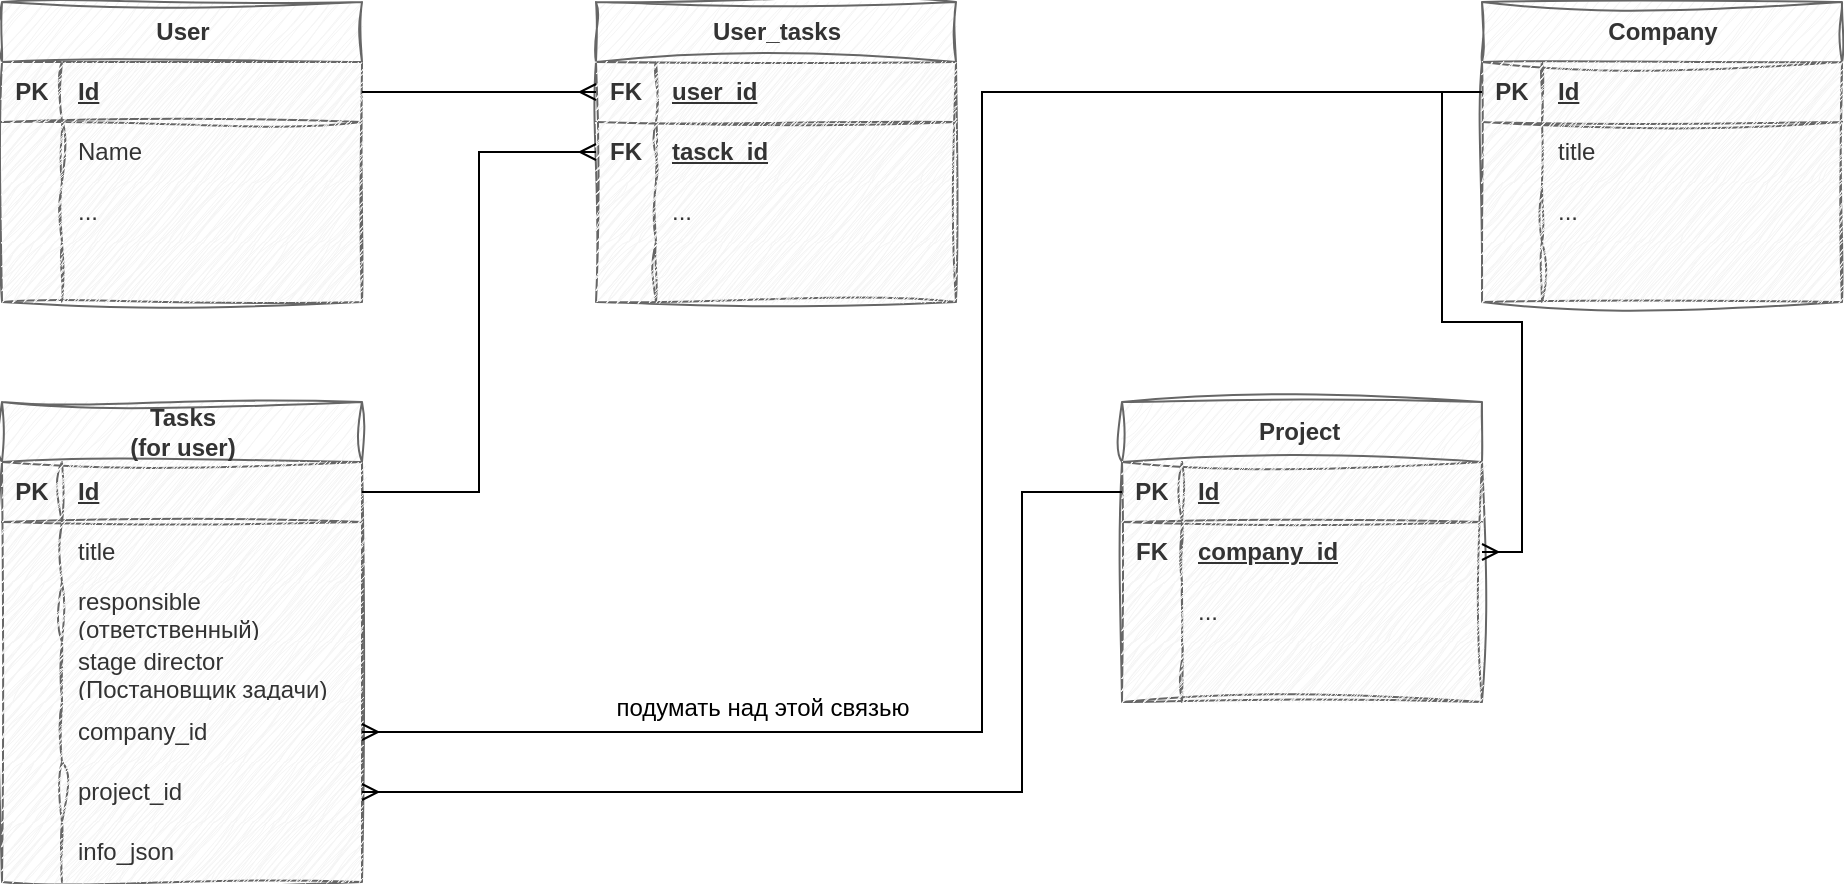 <mxfile version="22.0.4" type="github">
  <diagram name="Страница — 1" id="aY2zGXCki5zvBB4E1I1_">
    <mxGraphModel dx="2227" dy="723" grid="1" gridSize="10" guides="1" tooltips="1" connect="1" arrows="1" fold="1" page="1" pageScale="1" pageWidth="827" pageHeight="1169" math="0" shadow="0">
      <root>
        <mxCell id="0" />
        <mxCell id="1" parent="0" />
        <mxCell id="N_8_Af2XxbxDRLDLSH2c-1" value="User" style="shape=table;startSize=30;container=1;collapsible=1;childLayout=tableLayout;fixedRows=1;rowLines=0;fontStyle=1;align=center;resizeLast=1;html=1;fillColor=#f5f5f5;fontColor=#333333;strokeColor=#666666;sketch=1;curveFitting=1;jiggle=2;" vertex="1" parent="1">
          <mxGeometry x="-800" y="40" width="180" height="150" as="geometry" />
        </mxCell>
        <mxCell id="N_8_Af2XxbxDRLDLSH2c-2" value="" style="shape=tableRow;horizontal=0;startSize=0;swimlaneHead=0;swimlaneBody=0;collapsible=0;dropTarget=0;points=[[0,0.5],[1,0.5]];portConstraint=eastwest;top=0;left=0;right=0;bottom=1;fillColor=#f5f5f5;fontColor=#333333;strokeColor=#666666;sketch=1;curveFitting=1;jiggle=2;" vertex="1" parent="N_8_Af2XxbxDRLDLSH2c-1">
          <mxGeometry y="30" width="180" height="30" as="geometry" />
        </mxCell>
        <mxCell id="N_8_Af2XxbxDRLDLSH2c-3" value="PK" style="shape=partialRectangle;connectable=0;top=0;left=0;bottom=0;right=0;fontStyle=1;overflow=hidden;whiteSpace=wrap;html=1;fillColor=#f5f5f5;fontColor=#333333;strokeColor=#666666;sketch=1;curveFitting=1;jiggle=2;" vertex="1" parent="N_8_Af2XxbxDRLDLSH2c-2">
          <mxGeometry width="30" height="30" as="geometry">
            <mxRectangle width="30" height="30" as="alternateBounds" />
          </mxGeometry>
        </mxCell>
        <mxCell id="N_8_Af2XxbxDRLDLSH2c-4" value="Id" style="shape=partialRectangle;connectable=0;top=0;left=0;bottom=0;right=0;align=left;spacingLeft=6;fontStyle=5;overflow=hidden;whiteSpace=wrap;html=1;fillColor=#f5f5f5;fontColor=#333333;strokeColor=#666666;sketch=1;curveFitting=1;jiggle=2;" vertex="1" parent="N_8_Af2XxbxDRLDLSH2c-2">
          <mxGeometry x="30" width="150" height="30" as="geometry">
            <mxRectangle width="150" height="30" as="alternateBounds" />
          </mxGeometry>
        </mxCell>
        <mxCell id="N_8_Af2XxbxDRLDLSH2c-5" value="" style="shape=tableRow;horizontal=0;startSize=0;swimlaneHead=0;swimlaneBody=0;collapsible=0;dropTarget=0;points=[[0,0.5],[1,0.5]];portConstraint=eastwest;top=0;left=0;right=0;bottom=0;fillColor=#f5f5f5;fontColor=#333333;strokeColor=#666666;sketch=1;curveFitting=1;jiggle=2;" vertex="1" parent="N_8_Af2XxbxDRLDLSH2c-1">
          <mxGeometry y="60" width="180" height="30" as="geometry" />
        </mxCell>
        <mxCell id="N_8_Af2XxbxDRLDLSH2c-6" value="" style="shape=partialRectangle;connectable=0;top=0;left=0;bottom=0;right=0;editable=1;overflow=hidden;whiteSpace=wrap;html=1;fillColor=#f5f5f5;fontColor=#333333;strokeColor=#666666;sketch=1;curveFitting=1;jiggle=2;" vertex="1" parent="N_8_Af2XxbxDRLDLSH2c-5">
          <mxGeometry width="30" height="30" as="geometry">
            <mxRectangle width="30" height="30" as="alternateBounds" />
          </mxGeometry>
        </mxCell>
        <mxCell id="N_8_Af2XxbxDRLDLSH2c-7" value="Name&amp;nbsp;" style="shape=partialRectangle;connectable=0;top=0;left=0;bottom=0;right=0;align=left;spacingLeft=6;overflow=hidden;whiteSpace=wrap;html=1;fillColor=#f5f5f5;fontColor=#333333;strokeColor=#666666;sketch=1;curveFitting=1;jiggle=2;" vertex="1" parent="N_8_Af2XxbxDRLDLSH2c-5">
          <mxGeometry x="30" width="150" height="30" as="geometry">
            <mxRectangle width="150" height="30" as="alternateBounds" />
          </mxGeometry>
        </mxCell>
        <mxCell id="N_8_Af2XxbxDRLDLSH2c-8" value="" style="shape=tableRow;horizontal=0;startSize=0;swimlaneHead=0;swimlaneBody=0;collapsible=0;dropTarget=0;points=[[0,0.5],[1,0.5]];portConstraint=eastwest;top=0;left=0;right=0;bottom=0;fillColor=#f5f5f5;fontColor=#333333;strokeColor=#666666;sketch=1;curveFitting=1;jiggle=2;" vertex="1" parent="N_8_Af2XxbxDRLDLSH2c-1">
          <mxGeometry y="90" width="180" height="30" as="geometry" />
        </mxCell>
        <mxCell id="N_8_Af2XxbxDRLDLSH2c-9" value="" style="shape=partialRectangle;connectable=0;top=0;left=0;bottom=0;right=0;editable=1;overflow=hidden;whiteSpace=wrap;html=1;fillColor=#f5f5f5;fontColor=#333333;strokeColor=#666666;sketch=1;curveFitting=1;jiggle=2;" vertex="1" parent="N_8_Af2XxbxDRLDLSH2c-8">
          <mxGeometry width="30" height="30" as="geometry">
            <mxRectangle width="30" height="30" as="alternateBounds" />
          </mxGeometry>
        </mxCell>
        <mxCell id="N_8_Af2XxbxDRLDLSH2c-10" value="..." style="shape=partialRectangle;connectable=0;top=0;left=0;bottom=0;right=0;align=left;spacingLeft=6;overflow=hidden;whiteSpace=wrap;html=1;fillColor=#f5f5f5;fontColor=#333333;strokeColor=#666666;sketch=1;curveFitting=1;jiggle=2;" vertex="1" parent="N_8_Af2XxbxDRLDLSH2c-8">
          <mxGeometry x="30" width="150" height="30" as="geometry">
            <mxRectangle width="150" height="30" as="alternateBounds" />
          </mxGeometry>
        </mxCell>
        <mxCell id="N_8_Af2XxbxDRLDLSH2c-11" value="" style="shape=tableRow;horizontal=0;startSize=0;swimlaneHead=0;swimlaneBody=0;collapsible=0;dropTarget=0;points=[[0,0.5],[1,0.5]];portConstraint=eastwest;top=0;left=0;right=0;bottom=0;fillColor=#f5f5f5;fontColor=#333333;strokeColor=#666666;sketch=1;curveFitting=1;jiggle=2;" vertex="1" parent="N_8_Af2XxbxDRLDLSH2c-1">
          <mxGeometry y="120" width="180" height="30" as="geometry" />
        </mxCell>
        <mxCell id="N_8_Af2XxbxDRLDLSH2c-12" value="" style="shape=partialRectangle;connectable=0;top=0;left=0;bottom=0;right=0;editable=1;overflow=hidden;whiteSpace=wrap;html=1;fillColor=#f5f5f5;fontColor=#333333;strokeColor=#666666;sketch=1;curveFitting=1;jiggle=2;" vertex="1" parent="N_8_Af2XxbxDRLDLSH2c-11">
          <mxGeometry width="30" height="30" as="geometry">
            <mxRectangle width="30" height="30" as="alternateBounds" />
          </mxGeometry>
        </mxCell>
        <mxCell id="N_8_Af2XxbxDRLDLSH2c-13" value="" style="shape=partialRectangle;connectable=0;top=0;left=0;bottom=0;right=0;align=left;spacingLeft=6;overflow=hidden;whiteSpace=wrap;html=1;fillColor=#f5f5f5;fontColor=#333333;strokeColor=#666666;sketch=1;curveFitting=1;jiggle=2;" vertex="1" parent="N_8_Af2XxbxDRLDLSH2c-11">
          <mxGeometry x="30" width="150" height="30" as="geometry">
            <mxRectangle width="150" height="30" as="alternateBounds" />
          </mxGeometry>
        </mxCell>
        <mxCell id="N_8_Af2XxbxDRLDLSH2c-14" value="Company" style="shape=table;startSize=30;container=1;collapsible=1;childLayout=tableLayout;fixedRows=1;rowLines=0;fontStyle=1;align=center;resizeLast=1;html=1;fillColor=#f5f5f5;fontColor=#333333;strokeColor=#666666;sketch=1;curveFitting=1;jiggle=2;" vertex="1" parent="1">
          <mxGeometry x="-60" y="40" width="180" height="150" as="geometry" />
        </mxCell>
        <mxCell id="N_8_Af2XxbxDRLDLSH2c-15" value="" style="shape=tableRow;horizontal=0;startSize=0;swimlaneHead=0;swimlaneBody=0;collapsible=0;dropTarget=0;points=[[0,0.5],[1,0.5]];portConstraint=eastwest;top=0;left=0;right=0;bottom=1;fillColor=#f5f5f5;fontColor=#333333;strokeColor=#666666;sketch=1;curveFitting=1;jiggle=2;" vertex="1" parent="N_8_Af2XxbxDRLDLSH2c-14">
          <mxGeometry y="30" width="180" height="30" as="geometry" />
        </mxCell>
        <mxCell id="N_8_Af2XxbxDRLDLSH2c-16" value="PK" style="shape=partialRectangle;connectable=0;top=0;left=0;bottom=0;right=0;fontStyle=1;overflow=hidden;whiteSpace=wrap;html=1;fillColor=#f5f5f5;fontColor=#333333;strokeColor=#666666;sketch=1;curveFitting=1;jiggle=2;" vertex="1" parent="N_8_Af2XxbxDRLDLSH2c-15">
          <mxGeometry width="30" height="30" as="geometry">
            <mxRectangle width="30" height="30" as="alternateBounds" />
          </mxGeometry>
        </mxCell>
        <mxCell id="N_8_Af2XxbxDRLDLSH2c-17" value="Id" style="shape=partialRectangle;connectable=0;top=0;left=0;bottom=0;right=0;align=left;spacingLeft=6;fontStyle=5;overflow=hidden;whiteSpace=wrap;html=1;fillColor=#f5f5f5;fontColor=#333333;strokeColor=#666666;sketch=1;curveFitting=1;jiggle=2;" vertex="1" parent="N_8_Af2XxbxDRLDLSH2c-15">
          <mxGeometry x="30" width="150" height="30" as="geometry">
            <mxRectangle width="150" height="30" as="alternateBounds" />
          </mxGeometry>
        </mxCell>
        <mxCell id="N_8_Af2XxbxDRLDLSH2c-18" value="" style="shape=tableRow;horizontal=0;startSize=0;swimlaneHead=0;swimlaneBody=0;collapsible=0;dropTarget=0;points=[[0,0.5],[1,0.5]];portConstraint=eastwest;top=0;left=0;right=0;bottom=0;fillColor=#f5f5f5;fontColor=#333333;strokeColor=#666666;sketch=1;curveFitting=1;jiggle=2;" vertex="1" parent="N_8_Af2XxbxDRLDLSH2c-14">
          <mxGeometry y="60" width="180" height="30" as="geometry" />
        </mxCell>
        <mxCell id="N_8_Af2XxbxDRLDLSH2c-19" value="" style="shape=partialRectangle;connectable=0;top=0;left=0;bottom=0;right=0;editable=1;overflow=hidden;whiteSpace=wrap;html=1;fillColor=#f5f5f5;fontColor=#333333;strokeColor=#666666;sketch=1;curveFitting=1;jiggle=2;" vertex="1" parent="N_8_Af2XxbxDRLDLSH2c-18">
          <mxGeometry width="30" height="30" as="geometry">
            <mxRectangle width="30" height="30" as="alternateBounds" />
          </mxGeometry>
        </mxCell>
        <mxCell id="N_8_Af2XxbxDRLDLSH2c-20" value="title" style="shape=partialRectangle;connectable=0;top=0;left=0;bottom=0;right=0;align=left;spacingLeft=6;overflow=hidden;whiteSpace=wrap;html=1;fillColor=#f5f5f5;fontColor=#333333;strokeColor=#666666;sketch=1;curveFitting=1;jiggle=2;" vertex="1" parent="N_8_Af2XxbxDRLDLSH2c-18">
          <mxGeometry x="30" width="150" height="30" as="geometry">
            <mxRectangle width="150" height="30" as="alternateBounds" />
          </mxGeometry>
        </mxCell>
        <mxCell id="N_8_Af2XxbxDRLDLSH2c-21" value="" style="shape=tableRow;horizontal=0;startSize=0;swimlaneHead=0;swimlaneBody=0;collapsible=0;dropTarget=0;points=[[0,0.5],[1,0.5]];portConstraint=eastwest;top=0;left=0;right=0;bottom=0;fillColor=#f5f5f5;fontColor=#333333;strokeColor=#666666;sketch=1;curveFitting=1;jiggle=2;" vertex="1" parent="N_8_Af2XxbxDRLDLSH2c-14">
          <mxGeometry y="90" width="180" height="30" as="geometry" />
        </mxCell>
        <mxCell id="N_8_Af2XxbxDRLDLSH2c-22" value="" style="shape=partialRectangle;connectable=0;top=0;left=0;bottom=0;right=0;editable=1;overflow=hidden;whiteSpace=wrap;html=1;fillColor=#f5f5f5;fontColor=#333333;strokeColor=#666666;sketch=1;curveFitting=1;jiggle=2;" vertex="1" parent="N_8_Af2XxbxDRLDLSH2c-21">
          <mxGeometry width="30" height="30" as="geometry">
            <mxRectangle width="30" height="30" as="alternateBounds" />
          </mxGeometry>
        </mxCell>
        <mxCell id="N_8_Af2XxbxDRLDLSH2c-23" value="..." style="shape=partialRectangle;connectable=0;top=0;left=0;bottom=0;right=0;align=left;spacingLeft=6;overflow=hidden;whiteSpace=wrap;html=1;fillColor=#f5f5f5;fontColor=#333333;strokeColor=#666666;sketch=1;curveFitting=1;jiggle=2;" vertex="1" parent="N_8_Af2XxbxDRLDLSH2c-21">
          <mxGeometry x="30" width="150" height="30" as="geometry">
            <mxRectangle width="150" height="30" as="alternateBounds" />
          </mxGeometry>
        </mxCell>
        <mxCell id="N_8_Af2XxbxDRLDLSH2c-24" value="" style="shape=tableRow;horizontal=0;startSize=0;swimlaneHead=0;swimlaneBody=0;collapsible=0;dropTarget=0;points=[[0,0.5],[1,0.5]];portConstraint=eastwest;top=0;left=0;right=0;bottom=0;fillColor=#f5f5f5;fontColor=#333333;strokeColor=#666666;sketch=1;curveFitting=1;jiggle=2;" vertex="1" parent="N_8_Af2XxbxDRLDLSH2c-14">
          <mxGeometry y="120" width="180" height="30" as="geometry" />
        </mxCell>
        <mxCell id="N_8_Af2XxbxDRLDLSH2c-25" value="" style="shape=partialRectangle;connectable=0;top=0;left=0;bottom=0;right=0;editable=1;overflow=hidden;whiteSpace=wrap;html=1;fillColor=#f5f5f5;fontColor=#333333;strokeColor=#666666;sketch=1;curveFitting=1;jiggle=2;" vertex="1" parent="N_8_Af2XxbxDRLDLSH2c-24">
          <mxGeometry width="30" height="30" as="geometry">
            <mxRectangle width="30" height="30" as="alternateBounds" />
          </mxGeometry>
        </mxCell>
        <mxCell id="N_8_Af2XxbxDRLDLSH2c-26" value="" style="shape=partialRectangle;connectable=0;top=0;left=0;bottom=0;right=0;align=left;spacingLeft=6;overflow=hidden;whiteSpace=wrap;html=1;fillColor=#f5f5f5;fontColor=#333333;strokeColor=#666666;sketch=1;curveFitting=1;jiggle=2;" vertex="1" parent="N_8_Af2XxbxDRLDLSH2c-24">
          <mxGeometry x="30" width="150" height="30" as="geometry">
            <mxRectangle width="150" height="30" as="alternateBounds" />
          </mxGeometry>
        </mxCell>
        <mxCell id="N_8_Af2XxbxDRLDLSH2c-50" value="Tasks&lt;br&gt;(for user)" style="shape=table;startSize=30;container=1;collapsible=1;childLayout=tableLayout;fixedRows=1;rowLines=0;fontStyle=1;align=center;resizeLast=1;html=1;fillColor=#f5f5f5;fontColor=#333333;strokeColor=#666666;sketch=1;curveFitting=1;jiggle=2;" vertex="1" parent="1">
          <mxGeometry x="-800" y="240" width="180" height="240" as="geometry" />
        </mxCell>
        <mxCell id="N_8_Af2XxbxDRLDLSH2c-51" value="" style="shape=tableRow;horizontal=0;startSize=0;swimlaneHead=0;swimlaneBody=0;collapsible=0;dropTarget=0;points=[[0,0.5],[1,0.5]];portConstraint=eastwest;top=0;left=0;right=0;bottom=1;fillColor=#f5f5f5;fontColor=#333333;strokeColor=#666666;sketch=1;curveFitting=1;jiggle=2;" vertex="1" parent="N_8_Af2XxbxDRLDLSH2c-50">
          <mxGeometry y="30" width="180" height="30" as="geometry" />
        </mxCell>
        <mxCell id="N_8_Af2XxbxDRLDLSH2c-52" value="PK" style="shape=partialRectangle;connectable=0;top=0;left=0;bottom=0;right=0;fontStyle=1;overflow=hidden;whiteSpace=wrap;html=1;fillColor=#f5f5f5;fontColor=#333333;strokeColor=#666666;sketch=1;curveFitting=1;jiggle=2;" vertex="1" parent="N_8_Af2XxbxDRLDLSH2c-51">
          <mxGeometry width="30" height="30" as="geometry">
            <mxRectangle width="30" height="30" as="alternateBounds" />
          </mxGeometry>
        </mxCell>
        <mxCell id="N_8_Af2XxbxDRLDLSH2c-53" value="Id" style="shape=partialRectangle;connectable=0;top=0;left=0;bottom=0;right=0;align=left;spacingLeft=6;fontStyle=5;overflow=hidden;whiteSpace=wrap;html=1;fillColor=#f5f5f5;fontColor=#333333;strokeColor=#666666;sketch=1;curveFitting=1;jiggle=2;" vertex="1" parent="N_8_Af2XxbxDRLDLSH2c-51">
          <mxGeometry x="30" width="150" height="30" as="geometry">
            <mxRectangle width="150" height="30" as="alternateBounds" />
          </mxGeometry>
        </mxCell>
        <mxCell id="N_8_Af2XxbxDRLDLSH2c-54" value="" style="shape=tableRow;horizontal=0;startSize=0;swimlaneHead=0;swimlaneBody=0;collapsible=0;dropTarget=0;points=[[0,0.5],[1,0.5]];portConstraint=eastwest;top=0;left=0;right=0;bottom=0;fillColor=#f5f5f5;fontColor=#333333;strokeColor=#666666;sketch=1;curveFitting=1;jiggle=2;" vertex="1" parent="N_8_Af2XxbxDRLDLSH2c-50">
          <mxGeometry y="60" width="180" height="30" as="geometry" />
        </mxCell>
        <mxCell id="N_8_Af2XxbxDRLDLSH2c-55" value="" style="shape=partialRectangle;connectable=0;top=0;left=0;bottom=0;right=0;editable=1;overflow=hidden;whiteSpace=wrap;html=1;fillColor=#f5f5f5;fontColor=#333333;strokeColor=#666666;sketch=1;curveFitting=1;jiggle=2;" vertex="1" parent="N_8_Af2XxbxDRLDLSH2c-54">
          <mxGeometry width="30" height="30" as="geometry">
            <mxRectangle width="30" height="30" as="alternateBounds" />
          </mxGeometry>
        </mxCell>
        <mxCell id="N_8_Af2XxbxDRLDLSH2c-56" value="title" style="shape=partialRectangle;connectable=0;top=0;left=0;bottom=0;right=0;align=left;spacingLeft=6;overflow=hidden;whiteSpace=wrap;html=1;fillColor=#f5f5f5;fontColor=#333333;strokeColor=#666666;sketch=1;curveFitting=1;jiggle=2;" vertex="1" parent="N_8_Af2XxbxDRLDLSH2c-54">
          <mxGeometry x="30" width="150" height="30" as="geometry">
            <mxRectangle width="150" height="30" as="alternateBounds" />
          </mxGeometry>
        </mxCell>
        <mxCell id="N_8_Af2XxbxDRLDLSH2c-57" value="" style="shape=tableRow;horizontal=0;startSize=0;swimlaneHead=0;swimlaneBody=0;collapsible=0;dropTarget=0;points=[[0,0.5],[1,0.5]];portConstraint=eastwest;top=0;left=0;right=0;bottom=0;fillColor=#f5f5f5;fontColor=#333333;strokeColor=#666666;sketch=1;curveFitting=1;jiggle=2;" vertex="1" parent="N_8_Af2XxbxDRLDLSH2c-50">
          <mxGeometry y="90" width="180" height="30" as="geometry" />
        </mxCell>
        <mxCell id="N_8_Af2XxbxDRLDLSH2c-58" value="" style="shape=partialRectangle;connectable=0;top=0;left=0;bottom=0;right=0;editable=1;overflow=hidden;whiteSpace=wrap;html=1;fillColor=#f5f5f5;fontColor=#333333;strokeColor=#666666;sketch=1;curveFitting=1;jiggle=2;" vertex="1" parent="N_8_Af2XxbxDRLDLSH2c-57">
          <mxGeometry width="30" height="30" as="geometry">
            <mxRectangle width="30" height="30" as="alternateBounds" />
          </mxGeometry>
        </mxCell>
        <mxCell id="N_8_Af2XxbxDRLDLSH2c-59" value="responsible (ответственный)" style="shape=partialRectangle;connectable=0;top=0;left=0;bottom=0;right=0;align=left;spacingLeft=6;overflow=hidden;whiteSpace=wrap;html=1;fillColor=#f5f5f5;fontColor=#333333;strokeColor=#666666;sketch=1;curveFitting=1;jiggle=2;" vertex="1" parent="N_8_Af2XxbxDRLDLSH2c-57">
          <mxGeometry x="30" width="150" height="30" as="geometry">
            <mxRectangle width="150" height="30" as="alternateBounds" />
          </mxGeometry>
        </mxCell>
        <mxCell id="N_8_Af2XxbxDRLDLSH2c-60" value="" style="shape=tableRow;horizontal=0;startSize=0;swimlaneHead=0;swimlaneBody=0;collapsible=0;dropTarget=0;points=[[0,0.5],[1,0.5]];portConstraint=eastwest;top=0;left=0;right=0;bottom=0;fillColor=#f5f5f5;fontColor=#333333;strokeColor=#666666;sketch=1;curveFitting=1;jiggle=2;" vertex="1" parent="N_8_Af2XxbxDRLDLSH2c-50">
          <mxGeometry y="120" width="180" height="30" as="geometry" />
        </mxCell>
        <mxCell id="N_8_Af2XxbxDRLDLSH2c-61" value="" style="shape=partialRectangle;connectable=0;top=0;left=0;bottom=0;right=0;editable=1;overflow=hidden;whiteSpace=wrap;html=1;fillColor=#f5f5f5;fontColor=#333333;strokeColor=#666666;sketch=1;curveFitting=1;jiggle=2;" vertex="1" parent="N_8_Af2XxbxDRLDLSH2c-60">
          <mxGeometry width="30" height="30" as="geometry">
            <mxRectangle width="30" height="30" as="alternateBounds" />
          </mxGeometry>
        </mxCell>
        <mxCell id="N_8_Af2XxbxDRLDLSH2c-62" value="stage director (Постановщик задачи)" style="shape=partialRectangle;connectable=0;top=0;left=0;bottom=0;right=0;align=left;spacingLeft=6;overflow=hidden;whiteSpace=wrap;html=1;fillColor=#f5f5f5;fontColor=#333333;strokeColor=#666666;sketch=1;curveFitting=1;jiggle=2;" vertex="1" parent="N_8_Af2XxbxDRLDLSH2c-60">
          <mxGeometry x="30" width="150" height="30" as="geometry">
            <mxRectangle width="150" height="30" as="alternateBounds" />
          </mxGeometry>
        </mxCell>
        <mxCell id="N_8_Af2XxbxDRLDLSH2c-89" value="" style="shape=tableRow;horizontal=0;startSize=0;swimlaneHead=0;swimlaneBody=0;collapsible=0;dropTarget=0;points=[[0,0.5],[1,0.5]];portConstraint=eastwest;top=0;left=0;right=0;bottom=0;fillColor=#f5f5f5;fontColor=#333333;strokeColor=#666666;sketch=1;curveFitting=1;jiggle=2;" vertex="1" parent="N_8_Af2XxbxDRLDLSH2c-50">
          <mxGeometry y="150" width="180" height="30" as="geometry" />
        </mxCell>
        <mxCell id="N_8_Af2XxbxDRLDLSH2c-90" value="" style="shape=partialRectangle;connectable=0;top=0;left=0;bottom=0;right=0;editable=1;overflow=hidden;whiteSpace=wrap;html=1;fillColor=#f5f5f5;fontColor=#333333;strokeColor=#666666;sketch=1;curveFitting=1;jiggle=2;" vertex="1" parent="N_8_Af2XxbxDRLDLSH2c-89">
          <mxGeometry width="30" height="30" as="geometry">
            <mxRectangle width="30" height="30" as="alternateBounds" />
          </mxGeometry>
        </mxCell>
        <mxCell id="N_8_Af2XxbxDRLDLSH2c-91" value="company_id" style="shape=partialRectangle;connectable=0;top=0;left=0;bottom=0;right=0;align=left;spacingLeft=6;overflow=hidden;whiteSpace=wrap;html=1;fillColor=#f5f5f5;fontColor=#333333;strokeColor=#666666;sketch=1;curveFitting=1;jiggle=2;" vertex="1" parent="N_8_Af2XxbxDRLDLSH2c-89">
          <mxGeometry x="30" width="150" height="30" as="geometry">
            <mxRectangle width="150" height="30" as="alternateBounds" />
          </mxGeometry>
        </mxCell>
        <mxCell id="N_8_Af2XxbxDRLDLSH2c-92" value="" style="shape=tableRow;horizontal=0;startSize=0;swimlaneHead=0;swimlaneBody=0;collapsible=0;dropTarget=0;points=[[0,0.5],[1,0.5]];portConstraint=eastwest;top=0;left=0;right=0;bottom=0;fillColor=#f5f5f5;fontColor=#333333;strokeColor=#666666;sketch=1;curveFitting=1;jiggle=2;" vertex="1" parent="N_8_Af2XxbxDRLDLSH2c-50">
          <mxGeometry y="180" width="180" height="30" as="geometry" />
        </mxCell>
        <mxCell id="N_8_Af2XxbxDRLDLSH2c-93" value="" style="shape=partialRectangle;connectable=0;top=0;left=0;bottom=0;right=0;editable=1;overflow=hidden;whiteSpace=wrap;html=1;fillColor=#f5f5f5;fontColor=#333333;strokeColor=#666666;sketch=1;curveFitting=1;jiggle=2;" vertex="1" parent="N_8_Af2XxbxDRLDLSH2c-92">
          <mxGeometry width="30" height="30" as="geometry">
            <mxRectangle width="30" height="30" as="alternateBounds" />
          </mxGeometry>
        </mxCell>
        <mxCell id="N_8_Af2XxbxDRLDLSH2c-94" value="project_id" style="shape=partialRectangle;connectable=0;top=0;left=0;bottom=0;right=0;align=left;spacingLeft=6;overflow=hidden;whiteSpace=wrap;html=1;fillColor=#f5f5f5;fontColor=#333333;strokeColor=#666666;sketch=1;curveFitting=1;jiggle=2;" vertex="1" parent="N_8_Af2XxbxDRLDLSH2c-92">
          <mxGeometry x="30" width="150" height="30" as="geometry">
            <mxRectangle width="150" height="30" as="alternateBounds" />
          </mxGeometry>
        </mxCell>
        <mxCell id="N_8_Af2XxbxDRLDLSH2c-95" value="" style="shape=tableRow;horizontal=0;startSize=0;swimlaneHead=0;swimlaneBody=0;collapsible=0;dropTarget=0;points=[[0,0.5],[1,0.5]];portConstraint=eastwest;top=0;left=0;right=0;bottom=0;fillColor=#f5f5f5;fontColor=#333333;strokeColor=#666666;sketch=1;curveFitting=1;jiggle=2;" vertex="1" parent="N_8_Af2XxbxDRLDLSH2c-50">
          <mxGeometry y="210" width="180" height="30" as="geometry" />
        </mxCell>
        <mxCell id="N_8_Af2XxbxDRLDLSH2c-96" value="" style="shape=partialRectangle;connectable=0;top=0;left=0;bottom=0;right=0;editable=1;overflow=hidden;whiteSpace=wrap;html=1;fillColor=#f5f5f5;fontColor=#333333;strokeColor=#666666;sketch=1;curveFitting=1;jiggle=2;" vertex="1" parent="N_8_Af2XxbxDRLDLSH2c-95">
          <mxGeometry width="30" height="30" as="geometry">
            <mxRectangle width="30" height="30" as="alternateBounds" />
          </mxGeometry>
        </mxCell>
        <mxCell id="N_8_Af2XxbxDRLDLSH2c-97" value="info_json" style="shape=partialRectangle;connectable=0;top=0;left=0;bottom=0;right=0;align=left;spacingLeft=6;overflow=hidden;whiteSpace=wrap;html=1;fillColor=#f5f5f5;fontColor=#333333;strokeColor=#666666;sketch=1;curveFitting=1;jiggle=2;" vertex="1" parent="N_8_Af2XxbxDRLDLSH2c-95">
          <mxGeometry x="30" width="150" height="30" as="geometry">
            <mxRectangle width="150" height="30" as="alternateBounds" />
          </mxGeometry>
        </mxCell>
        <mxCell id="N_8_Af2XxbxDRLDLSH2c-111" value="User_tasks" style="shape=table;startSize=30;container=1;collapsible=1;childLayout=tableLayout;fixedRows=1;rowLines=0;fontStyle=1;align=center;resizeLast=1;html=1;fillColor=#f5f5f5;fontColor=#333333;strokeColor=#666666;sketch=1;curveFitting=1;jiggle=2;" vertex="1" parent="1">
          <mxGeometry x="-503" y="40" width="180" height="150" as="geometry" />
        </mxCell>
        <mxCell id="N_8_Af2XxbxDRLDLSH2c-112" value="" style="shape=tableRow;horizontal=0;startSize=0;swimlaneHead=0;swimlaneBody=0;collapsible=0;dropTarget=0;points=[[0,0.5],[1,0.5]];portConstraint=eastwest;top=0;left=0;right=0;bottom=1;fillColor=#f5f5f5;fontColor=#333333;strokeColor=#666666;sketch=1;curveFitting=1;jiggle=2;" vertex="1" parent="N_8_Af2XxbxDRLDLSH2c-111">
          <mxGeometry y="30" width="180" height="30" as="geometry" />
        </mxCell>
        <mxCell id="N_8_Af2XxbxDRLDLSH2c-113" value="FK" style="shape=partialRectangle;connectable=0;top=0;left=0;bottom=0;right=0;fontStyle=1;overflow=hidden;whiteSpace=wrap;html=1;fillColor=#f5f5f5;fontColor=#333333;strokeColor=#666666;sketch=1;curveFitting=1;jiggle=2;" vertex="1" parent="N_8_Af2XxbxDRLDLSH2c-112">
          <mxGeometry width="30" height="30" as="geometry">
            <mxRectangle width="30" height="30" as="alternateBounds" />
          </mxGeometry>
        </mxCell>
        <mxCell id="N_8_Af2XxbxDRLDLSH2c-114" value="user_id" style="shape=partialRectangle;connectable=0;top=0;left=0;bottom=0;right=0;align=left;spacingLeft=6;fontStyle=5;overflow=hidden;whiteSpace=wrap;html=1;fillColor=#f5f5f5;fontColor=#333333;strokeColor=#666666;sketch=1;curveFitting=1;jiggle=2;" vertex="1" parent="N_8_Af2XxbxDRLDLSH2c-112">
          <mxGeometry x="30" width="150" height="30" as="geometry">
            <mxRectangle width="150" height="30" as="alternateBounds" />
          </mxGeometry>
        </mxCell>
        <mxCell id="N_8_Af2XxbxDRLDLSH2c-115" value="" style="shape=tableRow;horizontal=0;startSize=0;swimlaneHead=0;swimlaneBody=0;collapsible=0;dropTarget=0;points=[[0,0.5],[1,0.5]];portConstraint=eastwest;top=0;left=0;right=0;bottom=0;fillColor=#f5f5f5;fontColor=#333333;strokeColor=#666666;sketch=1;curveFitting=1;jiggle=2;" vertex="1" parent="N_8_Af2XxbxDRLDLSH2c-111">
          <mxGeometry y="60" width="180" height="30" as="geometry" />
        </mxCell>
        <mxCell id="N_8_Af2XxbxDRLDLSH2c-116" value="&lt;b&gt;FK&lt;/b&gt;" style="shape=partialRectangle;connectable=0;top=0;left=0;bottom=0;right=0;editable=1;overflow=hidden;whiteSpace=wrap;html=1;fillColor=#f5f5f5;fontColor=#333333;strokeColor=#666666;sketch=1;curveFitting=1;jiggle=2;" vertex="1" parent="N_8_Af2XxbxDRLDLSH2c-115">
          <mxGeometry width="30" height="30" as="geometry">
            <mxRectangle width="30" height="30" as="alternateBounds" />
          </mxGeometry>
        </mxCell>
        <mxCell id="N_8_Af2XxbxDRLDLSH2c-117" value="&lt;b&gt;&lt;u&gt;tasck_id&lt;/u&gt;&lt;/b&gt;" style="shape=partialRectangle;connectable=0;top=0;left=0;bottom=0;right=0;align=left;spacingLeft=6;overflow=hidden;whiteSpace=wrap;html=1;fillColor=#f5f5f5;fontColor=#333333;strokeColor=#666666;sketch=1;curveFitting=1;jiggle=2;" vertex="1" parent="N_8_Af2XxbxDRLDLSH2c-115">
          <mxGeometry x="30" width="150" height="30" as="geometry">
            <mxRectangle width="150" height="30" as="alternateBounds" />
          </mxGeometry>
        </mxCell>
        <mxCell id="N_8_Af2XxbxDRLDLSH2c-118" value="" style="shape=tableRow;horizontal=0;startSize=0;swimlaneHead=0;swimlaneBody=0;collapsible=0;dropTarget=0;points=[[0,0.5],[1,0.5]];portConstraint=eastwest;top=0;left=0;right=0;bottom=0;fillColor=#f5f5f5;fontColor=#333333;strokeColor=#666666;sketch=1;curveFitting=1;jiggle=2;" vertex="1" parent="N_8_Af2XxbxDRLDLSH2c-111">
          <mxGeometry y="90" width="180" height="30" as="geometry" />
        </mxCell>
        <mxCell id="N_8_Af2XxbxDRLDLSH2c-119" value="" style="shape=partialRectangle;connectable=0;top=0;left=0;bottom=0;right=0;editable=1;overflow=hidden;whiteSpace=wrap;html=1;fillColor=#f5f5f5;fontColor=#333333;strokeColor=#666666;sketch=1;curveFitting=1;jiggle=2;" vertex="1" parent="N_8_Af2XxbxDRLDLSH2c-118">
          <mxGeometry width="30" height="30" as="geometry">
            <mxRectangle width="30" height="30" as="alternateBounds" />
          </mxGeometry>
        </mxCell>
        <mxCell id="N_8_Af2XxbxDRLDLSH2c-120" value="..." style="shape=partialRectangle;connectable=0;top=0;left=0;bottom=0;right=0;align=left;spacingLeft=6;overflow=hidden;whiteSpace=wrap;html=1;fillColor=#f5f5f5;fontColor=#333333;strokeColor=#666666;sketch=1;curveFitting=1;jiggle=2;" vertex="1" parent="N_8_Af2XxbxDRLDLSH2c-118">
          <mxGeometry x="30" width="150" height="30" as="geometry">
            <mxRectangle width="150" height="30" as="alternateBounds" />
          </mxGeometry>
        </mxCell>
        <mxCell id="N_8_Af2XxbxDRLDLSH2c-121" value="" style="shape=tableRow;horizontal=0;startSize=0;swimlaneHead=0;swimlaneBody=0;collapsible=0;dropTarget=0;points=[[0,0.5],[1,0.5]];portConstraint=eastwest;top=0;left=0;right=0;bottom=0;fillColor=#f5f5f5;fontColor=#333333;strokeColor=#666666;sketch=1;curveFitting=1;jiggle=2;" vertex="1" parent="N_8_Af2XxbxDRLDLSH2c-111">
          <mxGeometry y="120" width="180" height="30" as="geometry" />
        </mxCell>
        <mxCell id="N_8_Af2XxbxDRLDLSH2c-122" value="" style="shape=partialRectangle;connectable=0;top=0;left=0;bottom=0;right=0;editable=1;overflow=hidden;whiteSpace=wrap;html=1;fillColor=#f5f5f5;fontColor=#333333;strokeColor=#666666;sketch=1;curveFitting=1;jiggle=2;" vertex="1" parent="N_8_Af2XxbxDRLDLSH2c-121">
          <mxGeometry width="30" height="30" as="geometry">
            <mxRectangle width="30" height="30" as="alternateBounds" />
          </mxGeometry>
        </mxCell>
        <mxCell id="N_8_Af2XxbxDRLDLSH2c-123" value="" style="shape=partialRectangle;connectable=0;top=0;left=0;bottom=0;right=0;align=left;spacingLeft=6;overflow=hidden;whiteSpace=wrap;html=1;fillColor=#f5f5f5;fontColor=#333333;strokeColor=#666666;sketch=1;curveFitting=1;jiggle=2;" vertex="1" parent="N_8_Af2XxbxDRLDLSH2c-121">
          <mxGeometry x="30" width="150" height="30" as="geometry">
            <mxRectangle width="150" height="30" as="alternateBounds" />
          </mxGeometry>
        </mxCell>
        <mxCell id="N_8_Af2XxbxDRLDLSH2c-126" style="edgeStyle=orthogonalEdgeStyle;rounded=0;orthogonalLoop=1;jettySize=auto;html=1;entryX=0;entryY=0.5;entryDx=0;entryDy=0;endArrow=ERmany;endFill=0;" edge="1" parent="1" source="N_8_Af2XxbxDRLDLSH2c-51" target="N_8_Af2XxbxDRLDLSH2c-115">
          <mxGeometry relative="1" as="geometry" />
        </mxCell>
        <mxCell id="N_8_Af2XxbxDRLDLSH2c-127" style="edgeStyle=orthogonalEdgeStyle;rounded=0;orthogonalLoop=1;jettySize=auto;html=1;endArrow=ERmany;endFill=0;" edge="1" parent="1" source="N_8_Af2XxbxDRLDLSH2c-2" target="N_8_Af2XxbxDRLDLSH2c-112">
          <mxGeometry relative="1" as="geometry" />
        </mxCell>
        <mxCell id="N_8_Af2XxbxDRLDLSH2c-128" value="подумать над этой связью" style="text;html=1;align=center;verticalAlign=middle;resizable=0;points=[];autosize=1;strokeColor=none;fillColor=none;rounded=0;glass=0;shadow=0;" vertex="1" parent="1">
          <mxGeometry x="-505" y="378" width="170" height="30" as="geometry" />
        </mxCell>
        <mxCell id="N_8_Af2XxbxDRLDLSH2c-129" value="Project&amp;nbsp;" style="shape=table;startSize=30;container=1;collapsible=1;childLayout=tableLayout;fixedRows=1;rowLines=0;fontStyle=1;align=center;resizeLast=1;html=1;fillColor=#f5f5f5;fontColor=#333333;strokeColor=#666666;sketch=1;curveFitting=1;jiggle=2;" vertex="1" parent="1">
          <mxGeometry x="-240" y="240" width="180" height="150" as="geometry" />
        </mxCell>
        <mxCell id="N_8_Af2XxbxDRLDLSH2c-130" value="" style="shape=tableRow;horizontal=0;startSize=0;swimlaneHead=0;swimlaneBody=0;collapsible=0;dropTarget=0;points=[[0,0.5],[1,0.5]];portConstraint=eastwest;top=0;left=0;right=0;bottom=1;fillColor=#f5f5f5;fontColor=#333333;strokeColor=#666666;sketch=1;curveFitting=1;jiggle=2;" vertex="1" parent="N_8_Af2XxbxDRLDLSH2c-129">
          <mxGeometry y="30" width="180" height="30" as="geometry" />
        </mxCell>
        <mxCell id="N_8_Af2XxbxDRLDLSH2c-131" value="PK" style="shape=partialRectangle;connectable=0;top=0;left=0;bottom=0;right=0;fontStyle=1;overflow=hidden;whiteSpace=wrap;html=1;fillColor=#f5f5f5;fontColor=#333333;strokeColor=#666666;sketch=1;curveFitting=1;jiggle=2;" vertex="1" parent="N_8_Af2XxbxDRLDLSH2c-130">
          <mxGeometry width="30" height="30" as="geometry">
            <mxRectangle width="30" height="30" as="alternateBounds" />
          </mxGeometry>
        </mxCell>
        <mxCell id="N_8_Af2XxbxDRLDLSH2c-132" value="Id" style="shape=partialRectangle;connectable=0;top=0;left=0;bottom=0;right=0;align=left;spacingLeft=6;fontStyle=5;overflow=hidden;whiteSpace=wrap;html=1;fillColor=#f5f5f5;fontColor=#333333;strokeColor=#666666;sketch=1;curveFitting=1;jiggle=2;" vertex="1" parent="N_8_Af2XxbxDRLDLSH2c-130">
          <mxGeometry x="30" width="150" height="30" as="geometry">
            <mxRectangle width="150" height="30" as="alternateBounds" />
          </mxGeometry>
        </mxCell>
        <mxCell id="N_8_Af2XxbxDRLDLSH2c-133" value="" style="shape=tableRow;horizontal=0;startSize=0;swimlaneHead=0;swimlaneBody=0;collapsible=0;dropTarget=0;points=[[0,0.5],[1,0.5]];portConstraint=eastwest;top=0;left=0;right=0;bottom=0;fillColor=#f5f5f5;fontColor=#333333;strokeColor=#666666;sketch=1;curveFitting=1;jiggle=2;" vertex="1" parent="N_8_Af2XxbxDRLDLSH2c-129">
          <mxGeometry y="60" width="180" height="30" as="geometry" />
        </mxCell>
        <mxCell id="N_8_Af2XxbxDRLDLSH2c-134" value="&lt;b&gt;FK&lt;/b&gt;" style="shape=partialRectangle;connectable=0;top=0;left=0;bottom=0;right=0;editable=1;overflow=hidden;whiteSpace=wrap;html=1;fillColor=#f5f5f5;fontColor=#333333;strokeColor=#666666;sketch=1;curveFitting=1;jiggle=2;" vertex="1" parent="N_8_Af2XxbxDRLDLSH2c-133">
          <mxGeometry width="30" height="30" as="geometry">
            <mxRectangle width="30" height="30" as="alternateBounds" />
          </mxGeometry>
        </mxCell>
        <mxCell id="N_8_Af2XxbxDRLDLSH2c-135" value="&lt;b&gt;&lt;u&gt;company_id&lt;/u&gt;&lt;/b&gt;" style="shape=partialRectangle;connectable=0;top=0;left=0;bottom=0;right=0;align=left;spacingLeft=6;overflow=hidden;whiteSpace=wrap;html=1;fillColor=#f5f5f5;fontColor=#333333;strokeColor=#666666;sketch=1;curveFitting=1;jiggle=2;" vertex="1" parent="N_8_Af2XxbxDRLDLSH2c-133">
          <mxGeometry x="30" width="150" height="30" as="geometry">
            <mxRectangle width="150" height="30" as="alternateBounds" />
          </mxGeometry>
        </mxCell>
        <mxCell id="N_8_Af2XxbxDRLDLSH2c-136" value="" style="shape=tableRow;horizontal=0;startSize=0;swimlaneHead=0;swimlaneBody=0;collapsible=0;dropTarget=0;points=[[0,0.5],[1,0.5]];portConstraint=eastwest;top=0;left=0;right=0;bottom=0;fillColor=#f5f5f5;fontColor=#333333;strokeColor=#666666;sketch=1;curveFitting=1;jiggle=2;" vertex="1" parent="N_8_Af2XxbxDRLDLSH2c-129">
          <mxGeometry y="90" width="180" height="30" as="geometry" />
        </mxCell>
        <mxCell id="N_8_Af2XxbxDRLDLSH2c-137" value="" style="shape=partialRectangle;connectable=0;top=0;left=0;bottom=0;right=0;editable=1;overflow=hidden;whiteSpace=wrap;html=1;fillColor=#f5f5f5;fontColor=#333333;strokeColor=#666666;sketch=1;curveFitting=1;jiggle=2;" vertex="1" parent="N_8_Af2XxbxDRLDLSH2c-136">
          <mxGeometry width="30" height="30" as="geometry">
            <mxRectangle width="30" height="30" as="alternateBounds" />
          </mxGeometry>
        </mxCell>
        <mxCell id="N_8_Af2XxbxDRLDLSH2c-138" value="..." style="shape=partialRectangle;connectable=0;top=0;left=0;bottom=0;right=0;align=left;spacingLeft=6;overflow=hidden;whiteSpace=wrap;html=1;fillColor=#f5f5f5;fontColor=#333333;strokeColor=#666666;sketch=1;curveFitting=1;jiggle=2;" vertex="1" parent="N_8_Af2XxbxDRLDLSH2c-136">
          <mxGeometry x="30" width="150" height="30" as="geometry">
            <mxRectangle width="150" height="30" as="alternateBounds" />
          </mxGeometry>
        </mxCell>
        <mxCell id="N_8_Af2XxbxDRLDLSH2c-139" value="" style="shape=tableRow;horizontal=0;startSize=0;swimlaneHead=0;swimlaneBody=0;collapsible=0;dropTarget=0;points=[[0,0.5],[1,0.5]];portConstraint=eastwest;top=0;left=0;right=0;bottom=0;fillColor=#f5f5f5;fontColor=#333333;strokeColor=#666666;sketch=1;curveFitting=1;jiggle=2;" vertex="1" parent="N_8_Af2XxbxDRLDLSH2c-129">
          <mxGeometry y="120" width="180" height="30" as="geometry" />
        </mxCell>
        <mxCell id="N_8_Af2XxbxDRLDLSH2c-140" value="" style="shape=partialRectangle;connectable=0;top=0;left=0;bottom=0;right=0;editable=1;overflow=hidden;whiteSpace=wrap;html=1;fillColor=#f5f5f5;fontColor=#333333;strokeColor=#666666;sketch=1;curveFitting=1;jiggle=2;" vertex="1" parent="N_8_Af2XxbxDRLDLSH2c-139">
          <mxGeometry width="30" height="30" as="geometry">
            <mxRectangle width="30" height="30" as="alternateBounds" />
          </mxGeometry>
        </mxCell>
        <mxCell id="N_8_Af2XxbxDRLDLSH2c-141" value="" style="shape=partialRectangle;connectable=0;top=0;left=0;bottom=0;right=0;align=left;spacingLeft=6;overflow=hidden;whiteSpace=wrap;html=1;fillColor=#f5f5f5;fontColor=#333333;strokeColor=#666666;sketch=1;curveFitting=1;jiggle=2;" vertex="1" parent="N_8_Af2XxbxDRLDLSH2c-139">
          <mxGeometry x="30" width="150" height="30" as="geometry">
            <mxRectangle width="150" height="30" as="alternateBounds" />
          </mxGeometry>
        </mxCell>
        <mxCell id="N_8_Af2XxbxDRLDLSH2c-142" style="edgeStyle=orthogonalEdgeStyle;rounded=0;orthogonalLoop=1;jettySize=auto;html=1;entryX=1;entryY=0.5;entryDx=0;entryDy=0;shadow=0;endArrow=ERmany;endFill=0;" edge="1" parent="1" source="N_8_Af2XxbxDRLDLSH2c-130" target="N_8_Af2XxbxDRLDLSH2c-92">
          <mxGeometry relative="1" as="geometry">
            <Array as="points">
              <mxPoint x="-290" y="285" />
              <mxPoint x="-290" y="435" />
            </Array>
          </mxGeometry>
        </mxCell>
        <mxCell id="N_8_Af2XxbxDRLDLSH2c-143" style="edgeStyle=orthogonalEdgeStyle;rounded=0;orthogonalLoop=1;jettySize=auto;html=1;endArrow=ERmany;endFill=0;" edge="1" parent="1" source="N_8_Af2XxbxDRLDLSH2c-15">
          <mxGeometry relative="1" as="geometry">
            <mxPoint x="-620" y="405" as="targetPoint" />
            <Array as="points">
              <mxPoint x="-310" y="85" />
              <mxPoint x="-310" y="405" />
            </Array>
          </mxGeometry>
        </mxCell>
        <mxCell id="N_8_Af2XxbxDRLDLSH2c-144" style="edgeStyle=orthogonalEdgeStyle;rounded=0;orthogonalLoop=1;jettySize=auto;html=1;entryX=1;entryY=0.5;entryDx=0;entryDy=0;endArrow=ERmany;endFill=0;" edge="1" parent="1" source="N_8_Af2XxbxDRLDLSH2c-15" target="N_8_Af2XxbxDRLDLSH2c-133">
          <mxGeometry relative="1" as="geometry" />
        </mxCell>
      </root>
    </mxGraphModel>
  </diagram>
</mxfile>

